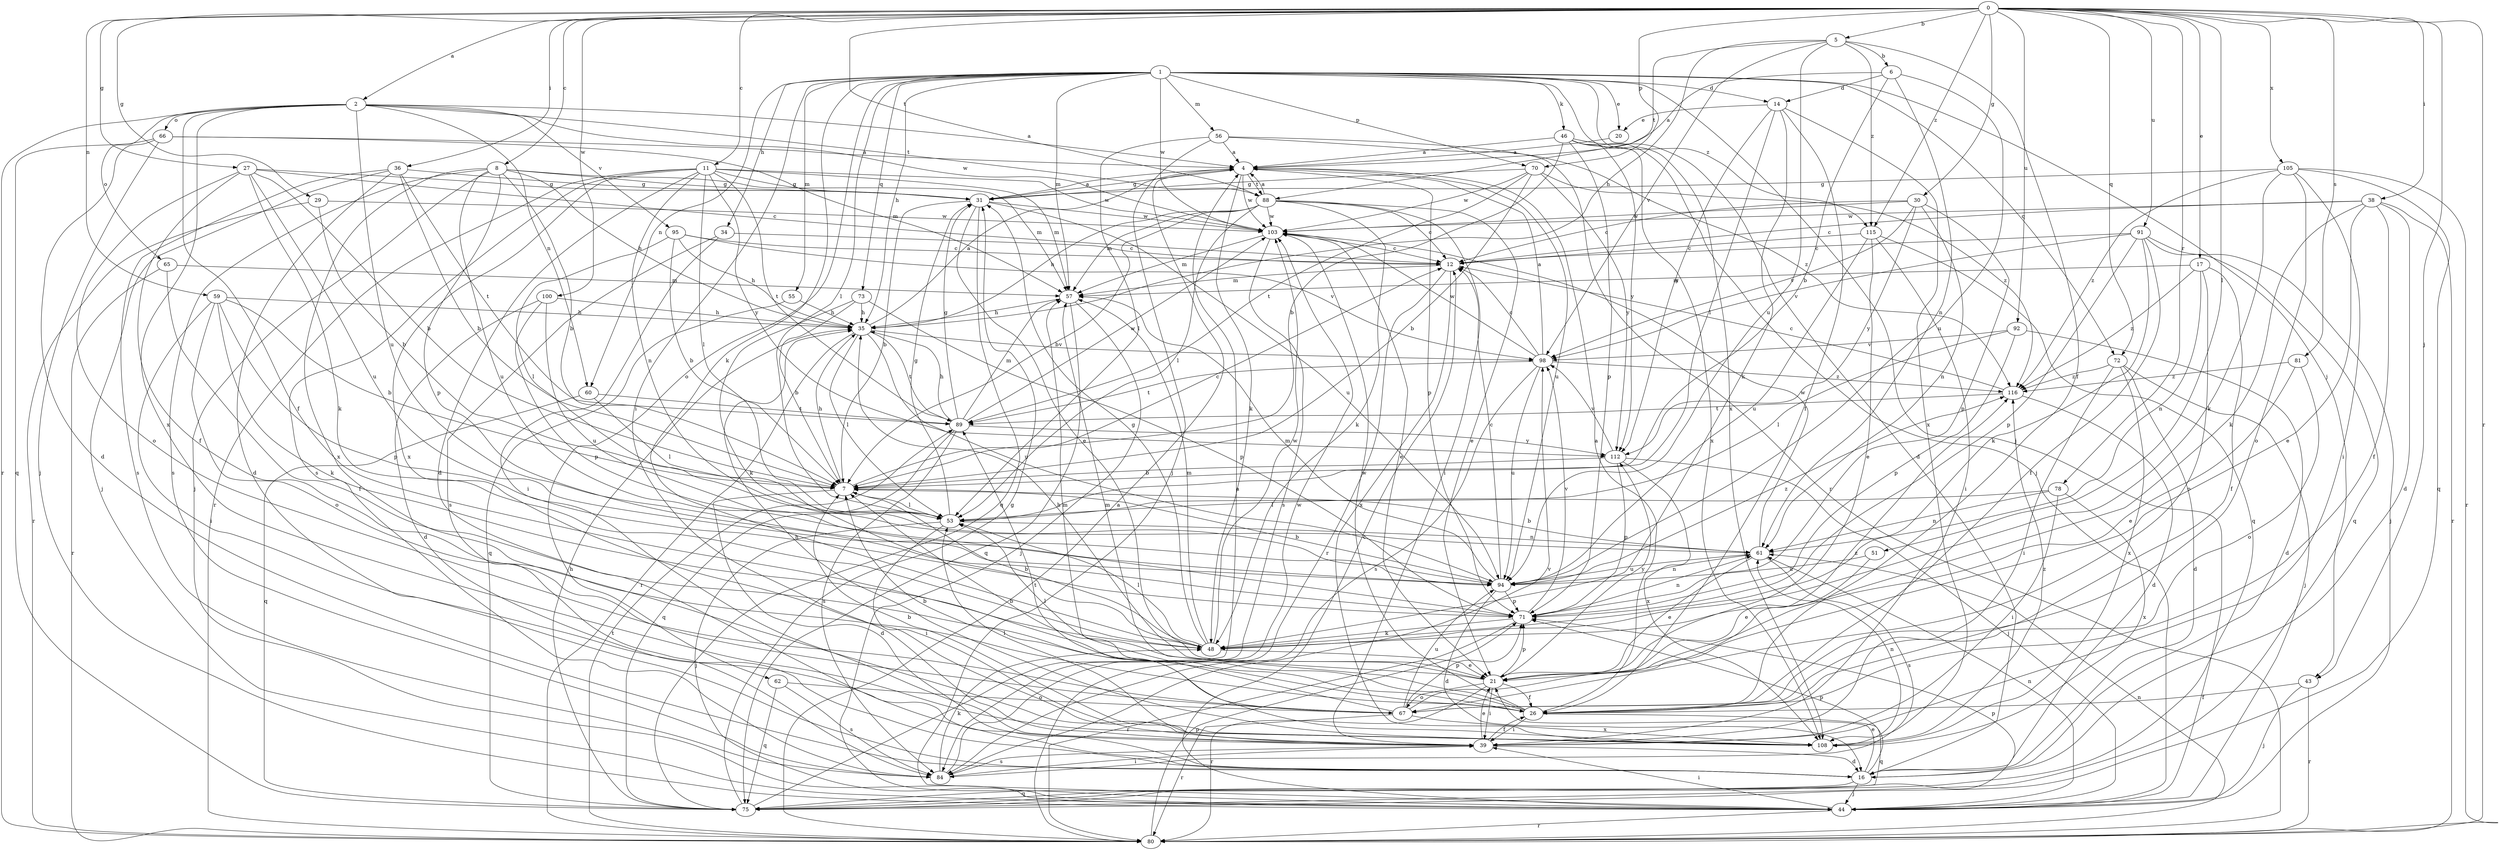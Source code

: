 strict digraph  {
0;
1;
2;
4;
5;
6;
7;
8;
11;
12;
14;
16;
17;
20;
21;
26;
27;
29;
30;
31;
34;
35;
36;
38;
39;
43;
44;
46;
48;
51;
53;
55;
56;
57;
59;
60;
61;
62;
65;
66;
67;
70;
71;
72;
73;
75;
78;
80;
81;
84;
88;
89;
91;
92;
94;
95;
98;
100;
103;
105;
108;
112;
115;
116;
0 -> 2  [label=a];
0 -> 5  [label=b];
0 -> 8  [label=c];
0 -> 11  [label=c];
0 -> 17  [label=e];
0 -> 27  [label=g];
0 -> 29  [label=g];
0 -> 30  [label=g];
0 -> 36  [label=i];
0 -> 38  [label=i];
0 -> 43  [label=j];
0 -> 51  [label=l];
0 -> 59  [label=n];
0 -> 70  [label=p];
0 -> 72  [label=q];
0 -> 78  [label=r];
0 -> 80  [label=r];
0 -> 81  [label=s];
0 -> 88  [label=t];
0 -> 91  [label=u];
0 -> 92  [label=u];
0 -> 100  [label=w];
0 -> 105  [label=x];
0 -> 115  [label=z];
1 -> 14  [label=d];
1 -> 20  [label=e];
1 -> 34  [label=h];
1 -> 35  [label=h];
1 -> 39  [label=i];
1 -> 43  [label=j];
1 -> 44  [label=j];
1 -> 46  [label=k];
1 -> 48  [label=k];
1 -> 53  [label=l];
1 -> 55  [label=m];
1 -> 56  [label=m];
1 -> 57  [label=m];
1 -> 60  [label=n];
1 -> 62  [label=o];
1 -> 70  [label=p];
1 -> 72  [label=q];
1 -> 73  [label=q];
1 -> 103  [label=w];
1 -> 108  [label=x];
1 -> 115  [label=z];
2 -> 4  [label=a];
2 -> 26  [label=f];
2 -> 60  [label=n];
2 -> 65  [label=o];
2 -> 66  [label=o];
2 -> 80  [label=r];
2 -> 88  [label=t];
2 -> 94  [label=u];
2 -> 95  [label=v];
2 -> 103  [label=w];
2 -> 108  [label=x];
4 -> 31  [label=g];
4 -> 48  [label=k];
4 -> 71  [label=p];
4 -> 88  [label=t];
4 -> 94  [label=u];
4 -> 103  [label=w];
5 -> 6  [label=b];
5 -> 26  [label=f];
5 -> 35  [label=h];
5 -> 88  [label=t];
5 -> 94  [label=u];
5 -> 98  [label=v];
5 -> 115  [label=z];
6 -> 4  [label=a];
6 -> 7  [label=b];
6 -> 14  [label=d];
6 -> 61  [label=n];
6 -> 94  [label=u];
7 -> 12  [label=c];
7 -> 16  [label=d];
7 -> 35  [label=h];
7 -> 53  [label=l];
8 -> 7  [label=b];
8 -> 31  [label=g];
8 -> 35  [label=h];
8 -> 44  [label=j];
8 -> 57  [label=m];
8 -> 71  [label=p];
8 -> 84  [label=s];
8 -> 94  [label=u];
8 -> 108  [label=x];
11 -> 16  [label=d];
11 -> 31  [label=g];
11 -> 53  [label=l];
11 -> 57  [label=m];
11 -> 61  [label=n];
11 -> 80  [label=r];
11 -> 84  [label=s];
11 -> 89  [label=t];
11 -> 103  [label=w];
11 -> 108  [label=x];
11 -> 112  [label=y];
12 -> 57  [label=m];
12 -> 80  [label=r];
12 -> 108  [label=x];
14 -> 20  [label=e];
14 -> 26  [label=f];
14 -> 48  [label=k];
14 -> 53  [label=l];
14 -> 108  [label=x];
14 -> 112  [label=y];
16 -> 21  [label=e];
16 -> 44  [label=j];
16 -> 71  [label=p];
16 -> 75  [label=q];
17 -> 26  [label=f];
17 -> 57  [label=m];
17 -> 61  [label=n];
17 -> 67  [label=o];
17 -> 116  [label=z];
20 -> 4  [label=a];
21 -> 26  [label=f];
21 -> 35  [label=h];
21 -> 39  [label=i];
21 -> 53  [label=l];
21 -> 67  [label=o];
21 -> 71  [label=p];
21 -> 80  [label=r];
21 -> 112  [label=y];
26 -> 4  [label=a];
26 -> 7  [label=b];
26 -> 39  [label=i];
26 -> 57  [label=m];
26 -> 75  [label=q];
26 -> 103  [label=w];
27 -> 7  [label=b];
27 -> 12  [label=c];
27 -> 26  [label=f];
27 -> 31  [label=g];
27 -> 48  [label=k];
27 -> 67  [label=o];
27 -> 94  [label=u];
29 -> 7  [label=b];
29 -> 80  [label=r];
29 -> 103  [label=w];
30 -> 12  [label=c];
30 -> 61  [label=n];
30 -> 71  [label=p];
30 -> 98  [label=v];
30 -> 103  [label=w];
30 -> 112  [label=y];
31 -> 4  [label=a];
31 -> 7  [label=b];
31 -> 21  [label=e];
31 -> 75  [label=q];
31 -> 94  [label=u];
31 -> 103  [label=w];
34 -> 12  [label=c];
34 -> 39  [label=i];
34 -> 84  [label=s];
35 -> 4  [label=a];
35 -> 53  [label=l];
35 -> 80  [label=r];
35 -> 89  [label=t];
35 -> 94  [label=u];
35 -> 98  [label=v];
36 -> 7  [label=b];
36 -> 16  [label=d];
36 -> 31  [label=g];
36 -> 44  [label=j];
36 -> 84  [label=s];
36 -> 89  [label=t];
38 -> 12  [label=c];
38 -> 16  [label=d];
38 -> 21  [label=e];
38 -> 26  [label=f];
38 -> 48  [label=k];
38 -> 80  [label=r];
38 -> 103  [label=w];
39 -> 16  [label=d];
39 -> 21  [label=e];
39 -> 26  [label=f];
39 -> 53  [label=l];
39 -> 84  [label=s];
43 -> 26  [label=f];
43 -> 44  [label=j];
43 -> 80  [label=r];
44 -> 12  [label=c];
44 -> 39  [label=i];
44 -> 61  [label=n];
44 -> 80  [label=r];
46 -> 4  [label=a];
46 -> 7  [label=b];
46 -> 16  [label=d];
46 -> 44  [label=j];
46 -> 71  [label=p];
46 -> 108  [label=x];
46 -> 112  [label=y];
48 -> 7  [label=b];
48 -> 21  [label=e];
48 -> 31  [label=g];
48 -> 53  [label=l];
48 -> 57  [label=m];
48 -> 103  [label=w];
51 -> 21  [label=e];
51 -> 94  [label=u];
53 -> 31  [label=g];
53 -> 39  [label=i];
53 -> 44  [label=j];
53 -> 61  [label=n];
55 -> 35  [label=h];
55 -> 75  [label=q];
56 -> 4  [label=a];
56 -> 44  [label=j];
56 -> 53  [label=l];
56 -> 80  [label=r];
56 -> 116  [label=z];
57 -> 35  [label=h];
57 -> 44  [label=j];
57 -> 75  [label=q];
59 -> 7  [label=b];
59 -> 35  [label=h];
59 -> 39  [label=i];
59 -> 48  [label=k];
59 -> 67  [label=o];
59 -> 71  [label=p];
60 -> 53  [label=l];
60 -> 75  [label=q];
60 -> 89  [label=t];
61 -> 7  [label=b];
61 -> 21  [label=e];
61 -> 84  [label=s];
61 -> 94  [label=u];
61 -> 103  [label=w];
62 -> 67  [label=o];
62 -> 75  [label=q];
62 -> 84  [label=s];
65 -> 26  [label=f];
65 -> 57  [label=m];
65 -> 80  [label=r];
66 -> 4  [label=a];
66 -> 16  [label=d];
66 -> 44  [label=j];
66 -> 57  [label=m];
66 -> 75  [label=q];
67 -> 7  [label=b];
67 -> 57  [label=m];
67 -> 71  [label=p];
67 -> 80  [label=r];
67 -> 94  [label=u];
67 -> 108  [label=x];
67 -> 116  [label=z];
70 -> 7  [label=b];
70 -> 31  [label=g];
70 -> 89  [label=t];
70 -> 103  [label=w];
70 -> 112  [label=y];
70 -> 116  [label=z];
71 -> 48  [label=k];
71 -> 61  [label=n];
71 -> 80  [label=r];
71 -> 98  [label=v];
72 -> 16  [label=d];
72 -> 39  [label=i];
72 -> 44  [label=j];
72 -> 108  [label=x];
72 -> 116  [label=z];
73 -> 7  [label=b];
73 -> 35  [label=h];
73 -> 48  [label=k];
73 -> 71  [label=p];
75 -> 4  [label=a];
75 -> 31  [label=g];
75 -> 35  [label=h];
75 -> 71  [label=p];
78 -> 39  [label=i];
78 -> 53  [label=l];
78 -> 61  [label=n];
78 -> 108  [label=x];
80 -> 4  [label=a];
80 -> 61  [label=n];
80 -> 71  [label=p];
80 -> 89  [label=t];
81 -> 21  [label=e];
81 -> 67  [label=o];
81 -> 116  [label=z];
84 -> 39  [label=i];
84 -> 48  [label=k];
84 -> 98  [label=v];
84 -> 103  [label=w];
88 -> 4  [label=a];
88 -> 7  [label=b];
88 -> 12  [label=c];
88 -> 21  [label=e];
88 -> 35  [label=h];
88 -> 39  [label=i];
88 -> 48  [label=k];
88 -> 53  [label=l];
88 -> 57  [label=m];
88 -> 103  [label=w];
89 -> 31  [label=g];
89 -> 35  [label=h];
89 -> 57  [label=m];
89 -> 75  [label=q];
89 -> 84  [label=s];
89 -> 103  [label=w];
89 -> 112  [label=y];
91 -> 12  [label=c];
91 -> 26  [label=f];
91 -> 44  [label=j];
91 -> 48  [label=k];
91 -> 71  [label=p];
91 -> 75  [label=q];
91 -> 98  [label=v];
92 -> 16  [label=d];
92 -> 53  [label=l];
92 -> 71  [label=p];
92 -> 98  [label=v];
94 -> 7  [label=b];
94 -> 12  [label=c];
94 -> 16  [label=d];
94 -> 57  [label=m];
94 -> 61  [label=n];
94 -> 71  [label=p];
94 -> 116  [label=z];
95 -> 7  [label=b];
95 -> 12  [label=c];
95 -> 35  [label=h];
95 -> 53  [label=l];
95 -> 98  [label=v];
98 -> 4  [label=a];
98 -> 12  [label=c];
98 -> 84  [label=s];
98 -> 89  [label=t];
98 -> 94  [label=u];
98 -> 103  [label=w];
98 -> 116  [label=z];
100 -> 16  [label=d];
100 -> 35  [label=h];
100 -> 71  [label=p];
100 -> 94  [label=u];
103 -> 12  [label=c];
103 -> 21  [label=e];
103 -> 57  [label=m];
103 -> 84  [label=s];
105 -> 31  [label=g];
105 -> 39  [label=i];
105 -> 48  [label=k];
105 -> 67  [label=o];
105 -> 75  [label=q];
105 -> 80  [label=r];
105 -> 116  [label=z];
108 -> 7  [label=b];
108 -> 35  [label=h];
108 -> 61  [label=n];
108 -> 89  [label=t];
108 -> 116  [label=z];
112 -> 7  [label=b];
112 -> 44  [label=j];
112 -> 71  [label=p];
112 -> 98  [label=v];
112 -> 108  [label=x];
115 -> 12  [label=c];
115 -> 21  [label=e];
115 -> 39  [label=i];
115 -> 75  [label=q];
115 -> 94  [label=u];
116 -> 12  [label=c];
116 -> 16  [label=d];
116 -> 89  [label=t];
}
